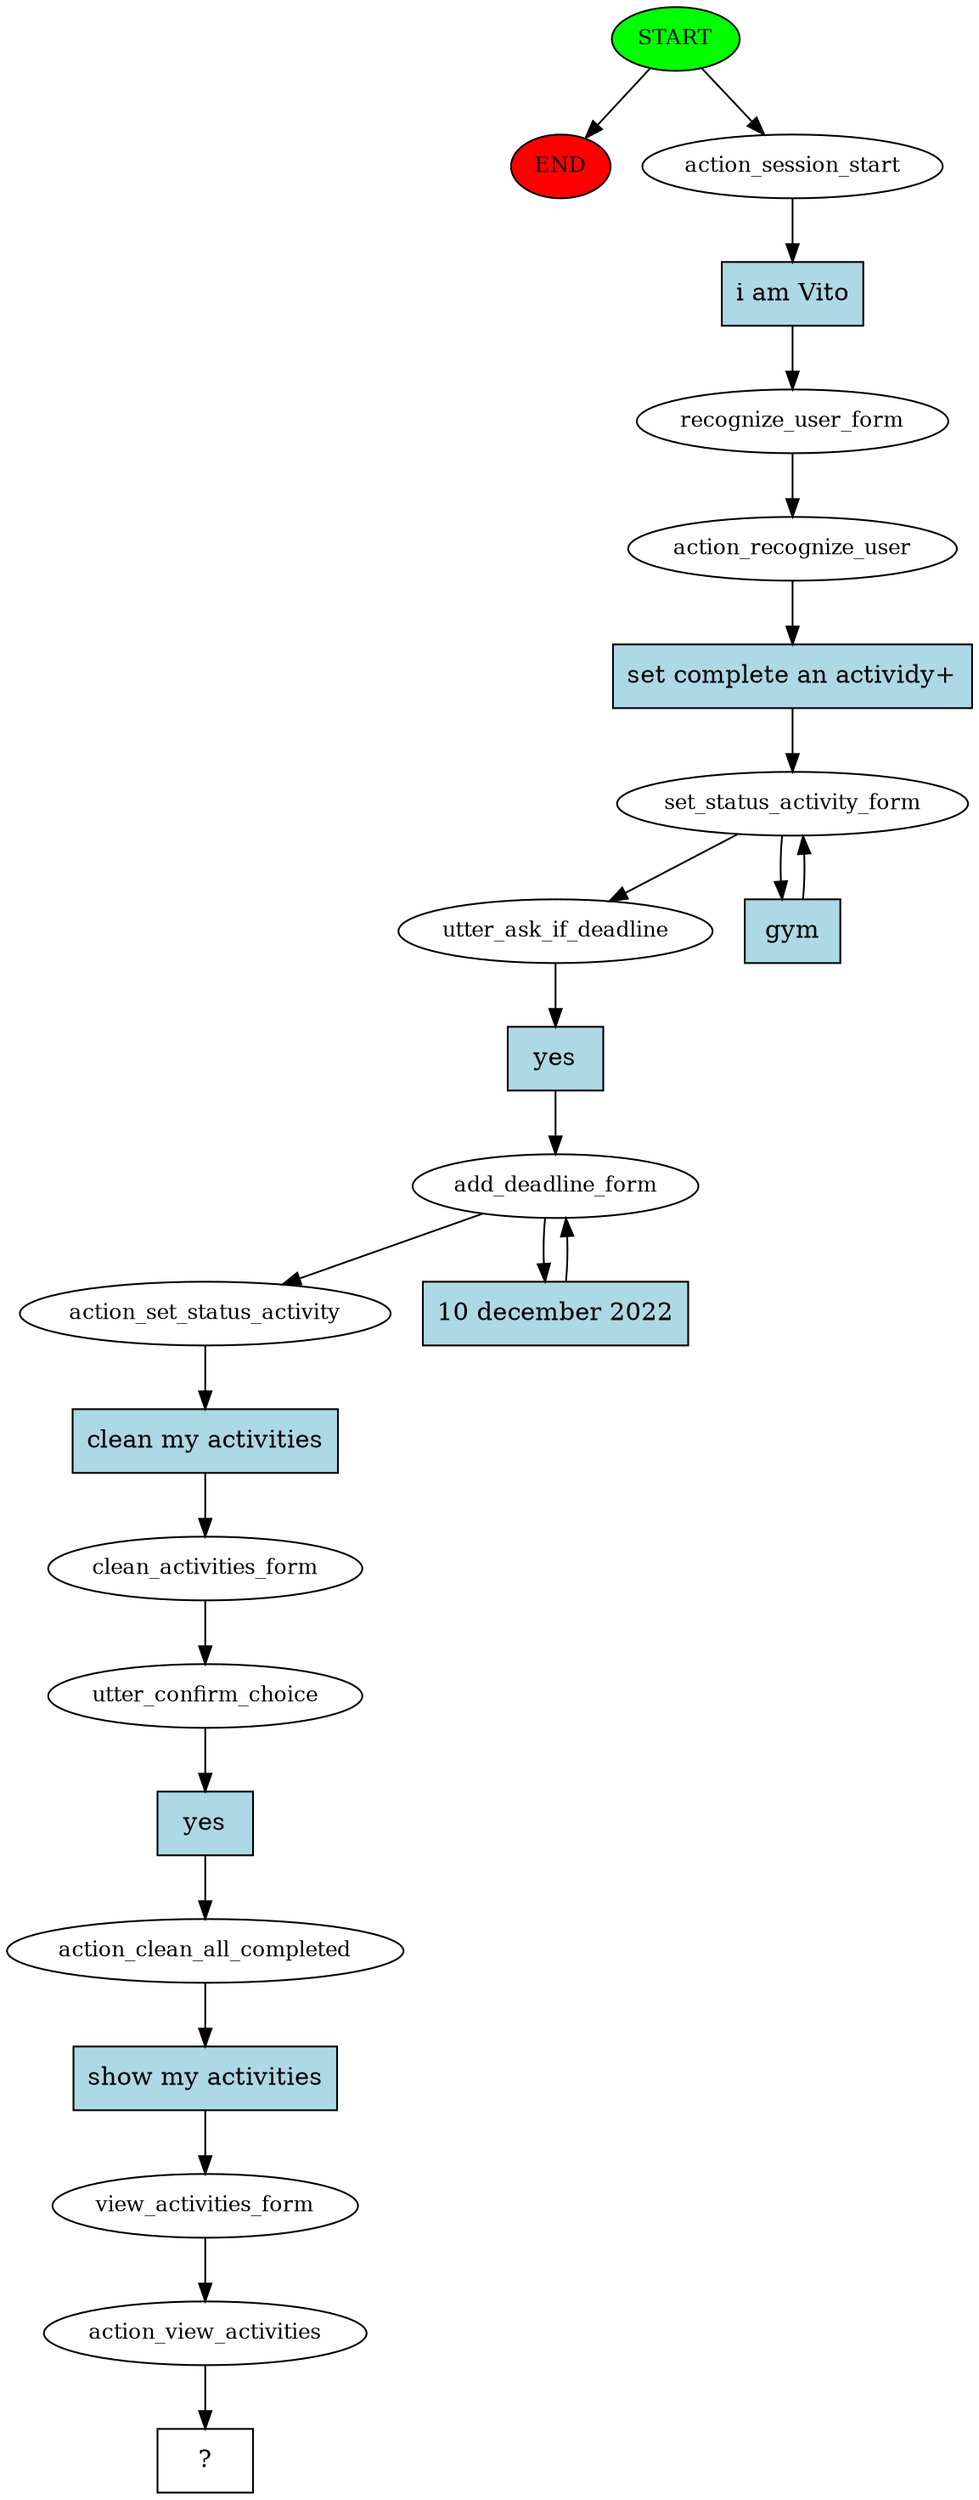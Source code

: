 digraph  {
0 [class="start active", fillcolor=green, fontsize=12, label=START, style=filled];
"-1" [class=end, fillcolor=red, fontsize=12, label=END, style=filled];
1 [class=active, fontsize=12, label=action_session_start];
2 [class=active, fontsize=12, label=recognize_user_form];
3 [class=active, fontsize=12, label=action_recognize_user];
4 [class=active, fontsize=12, label=set_status_activity_form];
7 [class=active, fontsize=12, label=utter_ask_if_deadline];
8 [class=active, fontsize=12, label=add_deadline_form];
10 [class=active, fontsize=12, label=action_set_status_activity];
11 [class=active, fontsize=12, label=clean_activities_form];
12 [class=active, fontsize=12, label=utter_confirm_choice];
13 [class=active, fontsize=12, label=action_clean_all_completed];
14 [class=active, fontsize=12, label=view_activities_form];
15 [class=active, fontsize=12, label=action_view_activities];
16 [class="intent dashed active", label="  ?  ", shape=rect];
17 [class="intent active", fillcolor=lightblue, label="i am Vito", shape=rect, style=filled];
18 [class="intent active", fillcolor=lightblue, label="set complete an actividy+", shape=rect, style=filled];
19 [class="intent active", fillcolor=lightblue, label=gym, shape=rect, style=filled];
20 [class="intent active", fillcolor=lightblue, label=yes, shape=rect, style=filled];
21 [class="intent active", fillcolor=lightblue, label="10 december 2022", shape=rect, style=filled];
22 [class="intent active", fillcolor=lightblue, label="clean my activities", shape=rect, style=filled];
23 [class="intent active", fillcolor=lightblue, label=yes, shape=rect, style=filled];
24 [class="intent active", fillcolor=lightblue, label="show my activities", shape=rect, style=filled];
0 -> "-1"  [class="", key=NONE, label=""];
0 -> 1  [class=active, key=NONE, label=""];
1 -> 17  [class=active, key=0];
2 -> 3  [class=active, key=NONE, label=""];
3 -> 18  [class=active, key=0];
4 -> 7  [class=active, key=NONE, label=""];
4 -> 19  [class=active, key=0];
7 -> 20  [class=active, key=0];
8 -> 10  [class=active, key=NONE, label=""];
8 -> 21  [class=active, key=0];
10 -> 22  [class=active, key=0];
11 -> 12  [class=active, key=NONE, label=""];
12 -> 23  [class=active, key=0];
13 -> 24  [class=active, key=0];
14 -> 15  [class=active, key=NONE, label=""];
15 -> 16  [class=active, key=NONE, label=""];
17 -> 2  [class=active, key=0];
18 -> 4  [class=active, key=0];
19 -> 4  [class=active, key=0];
20 -> 8  [class=active, key=0];
21 -> 8  [class=active, key=0];
22 -> 11  [class=active, key=0];
23 -> 13  [class=active, key=0];
24 -> 14  [class=active, key=0];
}
